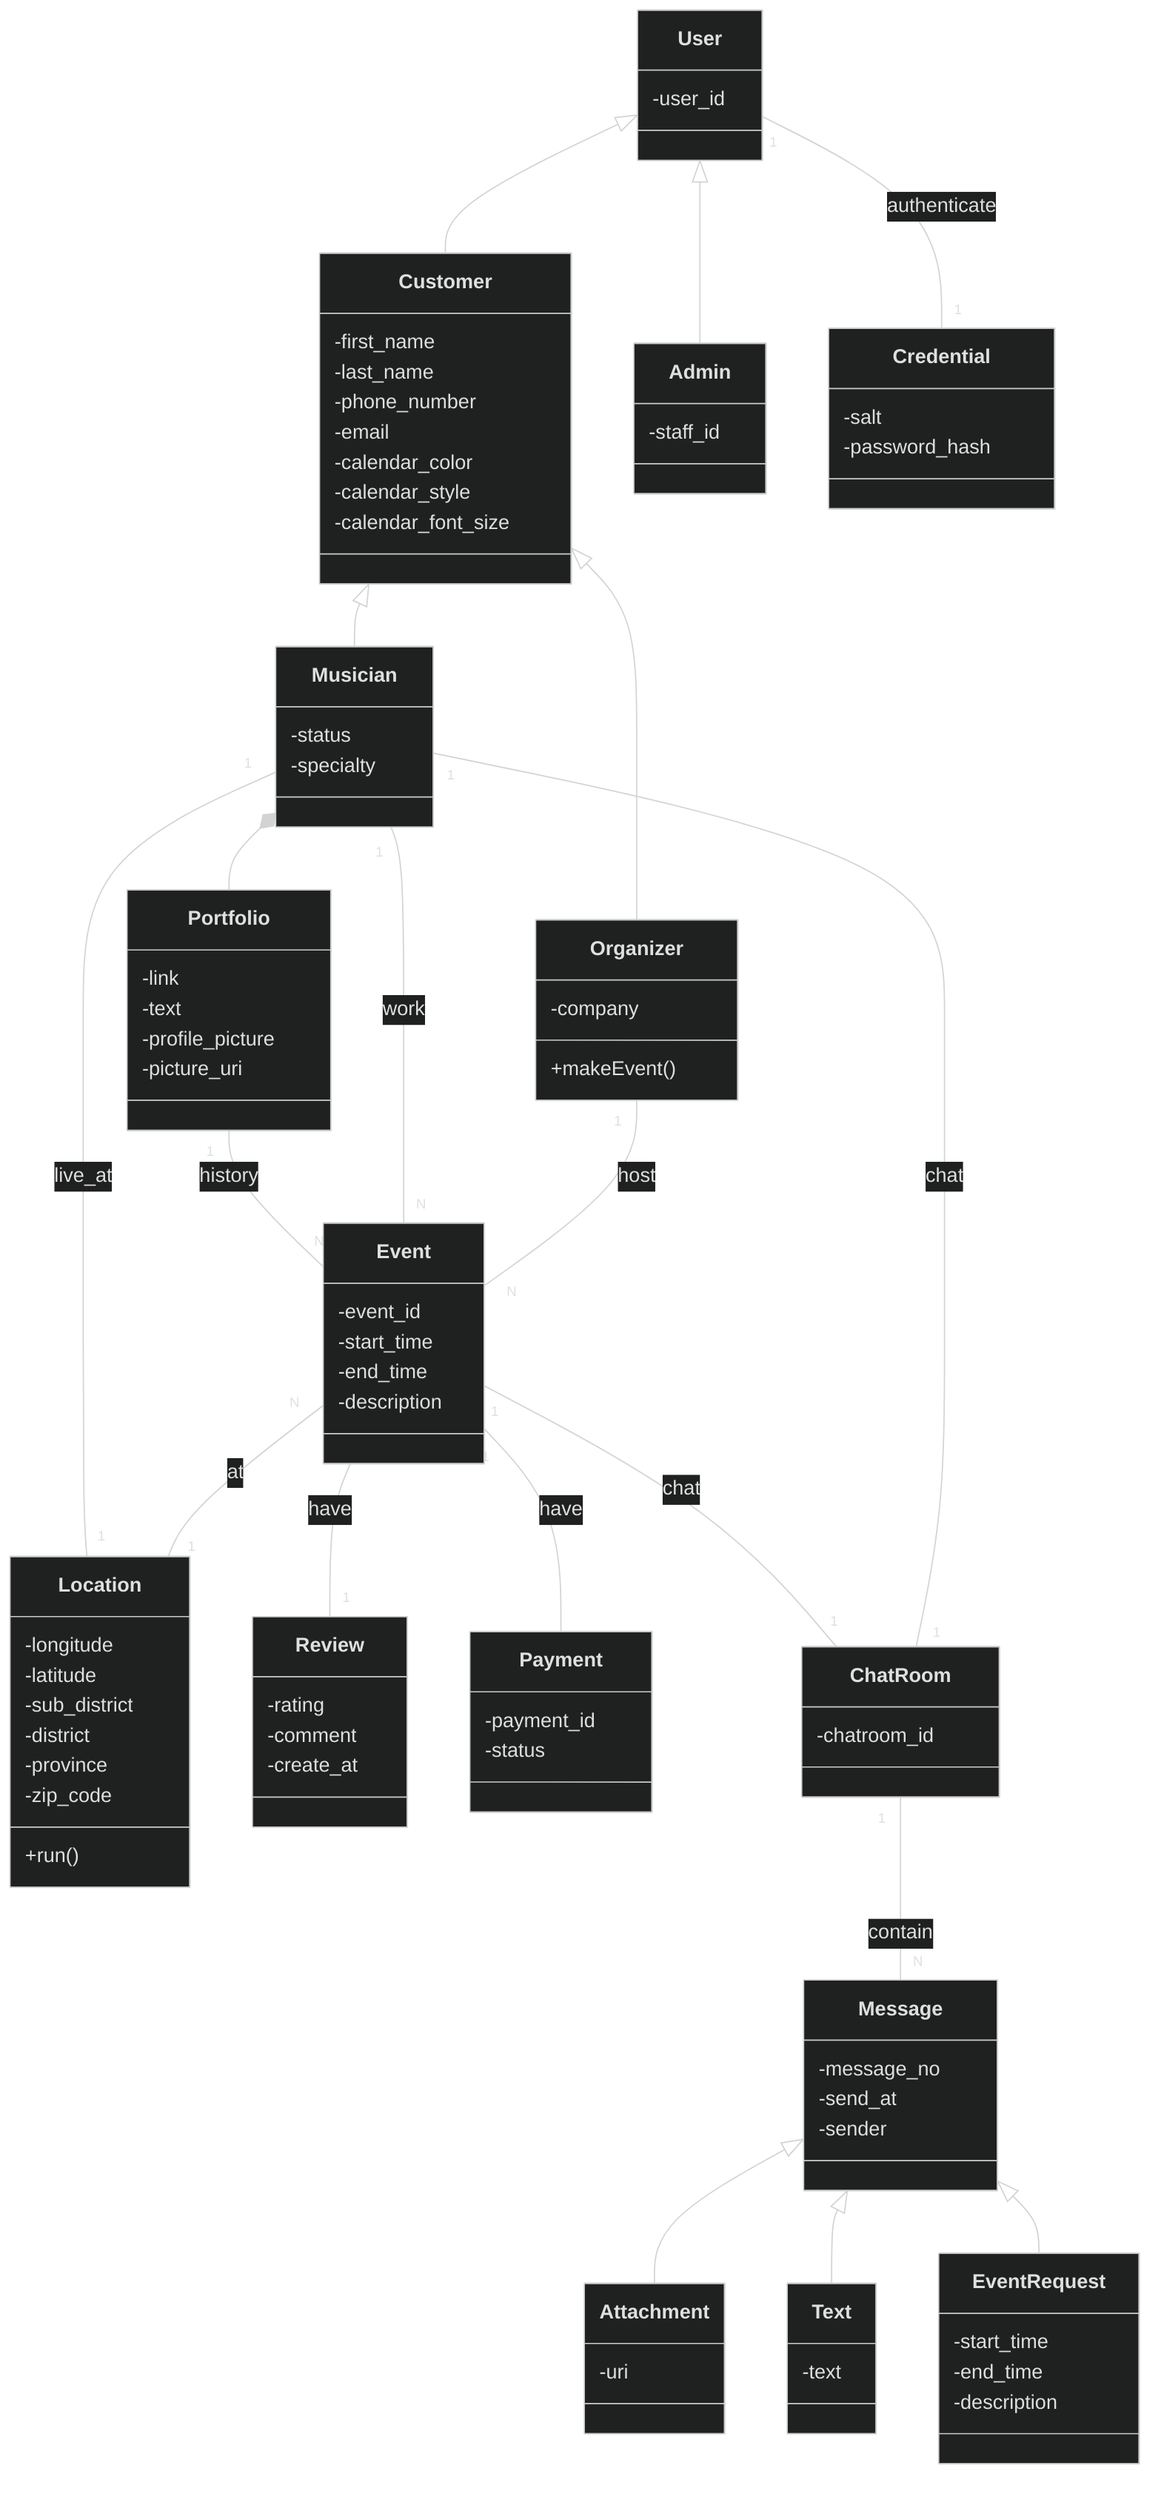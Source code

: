 %%{init: {'theme':'dark'}}%%
classDiagram

    User <|-- Customer
    User <|-- Admin
    Customer <|-- Musician
    Customer <|-- Organizer

    class User {
        -user_id
    }
    
    class Admin {
        -staff_id
    }

    class Customer {
        -first_name
        -last_name
        -phone_number
        -email
        -calendar_color
        -calendar_style
        -calendar_font_size
    }

    class Musician {
        -status
        -specialty
    }

    class Credential {
        -salt
        -password_hash
    }
    User "1" -- "1" Credential: authenticate

    class Portfolio {
        -link
        -text
        -profile_picture
        -picture_uri
    }
    Musician *-- Portfolio
    Portfolio "1" -- "N" Event: history


    class Organizer {
        -company
        +makeEvent()
    }

    class Event {
        -event_id
        -start_time
        -end_time
        -description
    }

    Musician "1" -- "1" Location: live_at
    Musician "1" -- "N" Event: work
    Event "N" -- "1" Location: at
    Organizer "1" -- "N" Event: host
    
    class Location {
        -longitude
        -latitude
        -sub_district
        -district
        -province
        -zip_code
        +run()
    }

    class Review {
        -rating
        -comment
        -create_at
    }

    class Payment {
        -payment_id
        -status
    }

    Event "_" -- "1" Review: have
    Event "1" -- "_" Payment: have

    Message <|-- Attachment
    Message <|-- Text
    Message <|-- EventRequest

    class Message {
        -message_no
        -send_at
        -sender
    }

    class Attachment {
        -uri
    }

    class Text {
        -text
    }

    class EventRequest {
        -start_time
        -end_time
        -description
    }

    class ChatRoom {
        -chatroom_id
    }
    
    ChatRoom "1" -- "N" Message: contain
    Event "1" -- "1" ChatRoom: chat
    Musician "1" -- "1" ChatRoom: chat